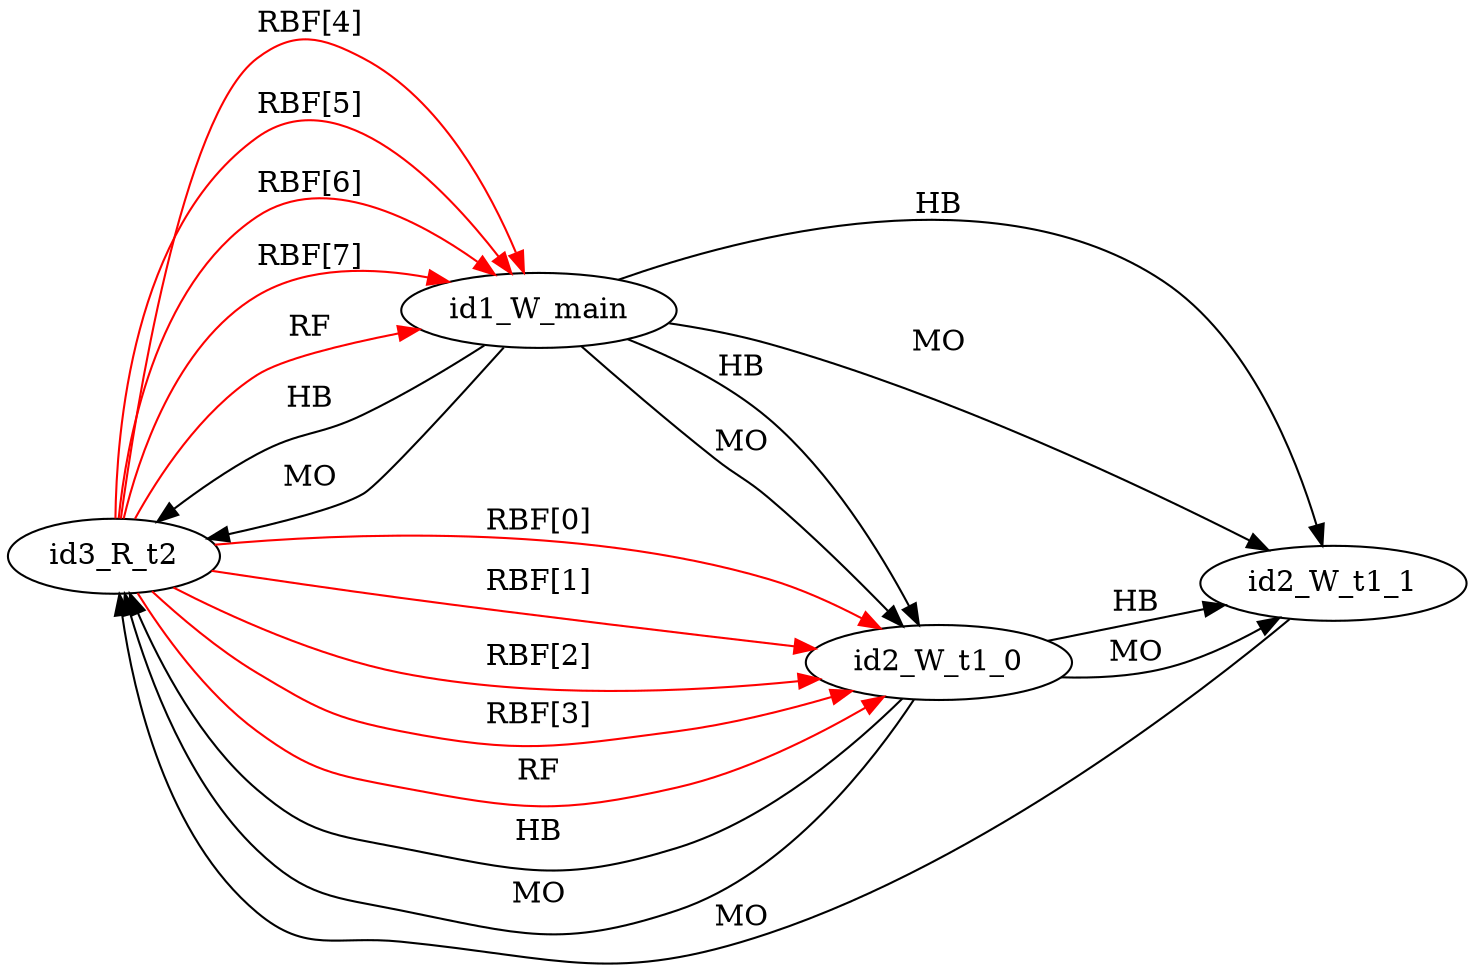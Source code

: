 digraph memory_model {
rankdir=LR;
id3_R_t2 -> id1_W_main [label = "RBF[4]", color="red"];
id3_R_t2 -> id1_W_main [label = "RBF[5]", color="red"];
id3_R_t2 -> id1_W_main [label = "RBF[6]", color="red"];
id3_R_t2 -> id1_W_main [label = "RBF[7]", color="red"];
id3_R_t2 -> id2_W_t1_0 [label = "RBF[0]", color="red"];
id3_R_t2 -> id2_W_t1_0 [label = "RBF[1]", color="red"];
id3_R_t2 -> id2_W_t1_0 [label = "RBF[2]", color="red"];
id3_R_t2 -> id2_W_t1_0 [label = "RBF[3]", color="red"];
id3_R_t2 -> id1_W_main [label = "RF", color="red"];
id3_R_t2 -> id2_W_t1_0 [label = "RF", color="red"];
id2_W_t1_0 -> id2_W_t1_1 [label = "HB", color="black"];
id1_W_main -> id2_W_t1_0 [label = "HB", color="black"];
id1_W_main -> id2_W_t1_1 [label = "HB", color="black"];
id1_W_main -> id3_R_t2 [label = "HB", color="black"];
id2_W_t1_0 -> id3_R_t2 [label = "HB", color="black"];
id2_W_t1_0 -> id2_W_t1_1 [label = "MO", color="black"];
id1_W_main -> id2_W_t1_0 [label = "MO", color="black"];
id1_W_main -> id2_W_t1_1 [label = "MO", color="black"];
id1_W_main -> id3_R_t2 [label = "MO", color="black"];
id2_W_t1_0 -> id3_R_t2 [label = "MO", color="black"];
id2_W_t1_1 -> id3_R_t2 [label = "MO", color="black"];
}